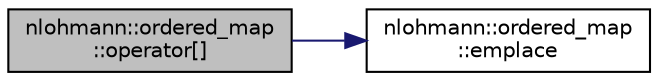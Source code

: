 digraph "nlohmann::ordered_map::operator[]"
{
 // LATEX_PDF_SIZE
  edge [fontname="Helvetica",fontsize="10",labelfontname="Helvetica",labelfontsize="10"];
  node [fontname="Helvetica",fontsize="10",shape=record];
  rankdir="LR";
  Node1 [label="nlohmann::ordered_map\l::operator[]",height=0.2,width=0.4,color="black", fillcolor="grey75", style="filled", fontcolor="black",tooltip=" "];
  Node1 -> Node2 [color="midnightblue",fontsize="10",style="solid",fontname="Helvetica"];
  Node2 [label="nlohmann::ordered_map\l::emplace",height=0.2,width=0.4,color="black", fillcolor="white", style="filled",URL="$structnlohmann_1_1ordered__map.html#a60c5186a2b57ccaa1de427178228b4f1",tooltip=" "];
}
